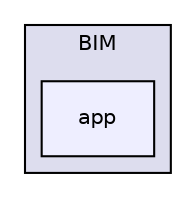 digraph "C:/Work.git/ble/BLE-CC254x-1.4.0/Projects/ble/util/BIM/app" {
  compound=true
  node [ fontsize="10", fontname="Helvetica"];
  edge [ labelfontsize="10", labelfontname="Helvetica"];
  subgraph clusterdir_880216989bf8f4d2a1b0ca5dab9f5ebb {
    graph [ bgcolor="#ddddee", pencolor="black", label="BIM" fontname="Helvetica", fontsize="10", URL="dir_880216989bf8f4d2a1b0ca5dab9f5ebb.html"]
  dir_cf0aed5b8309ac27b489086580014e8a [shape=box, label="app", style="filled", fillcolor="#eeeeff", pencolor="black", URL="dir_cf0aed5b8309ac27b489086580014e8a.html"];
  }
}
